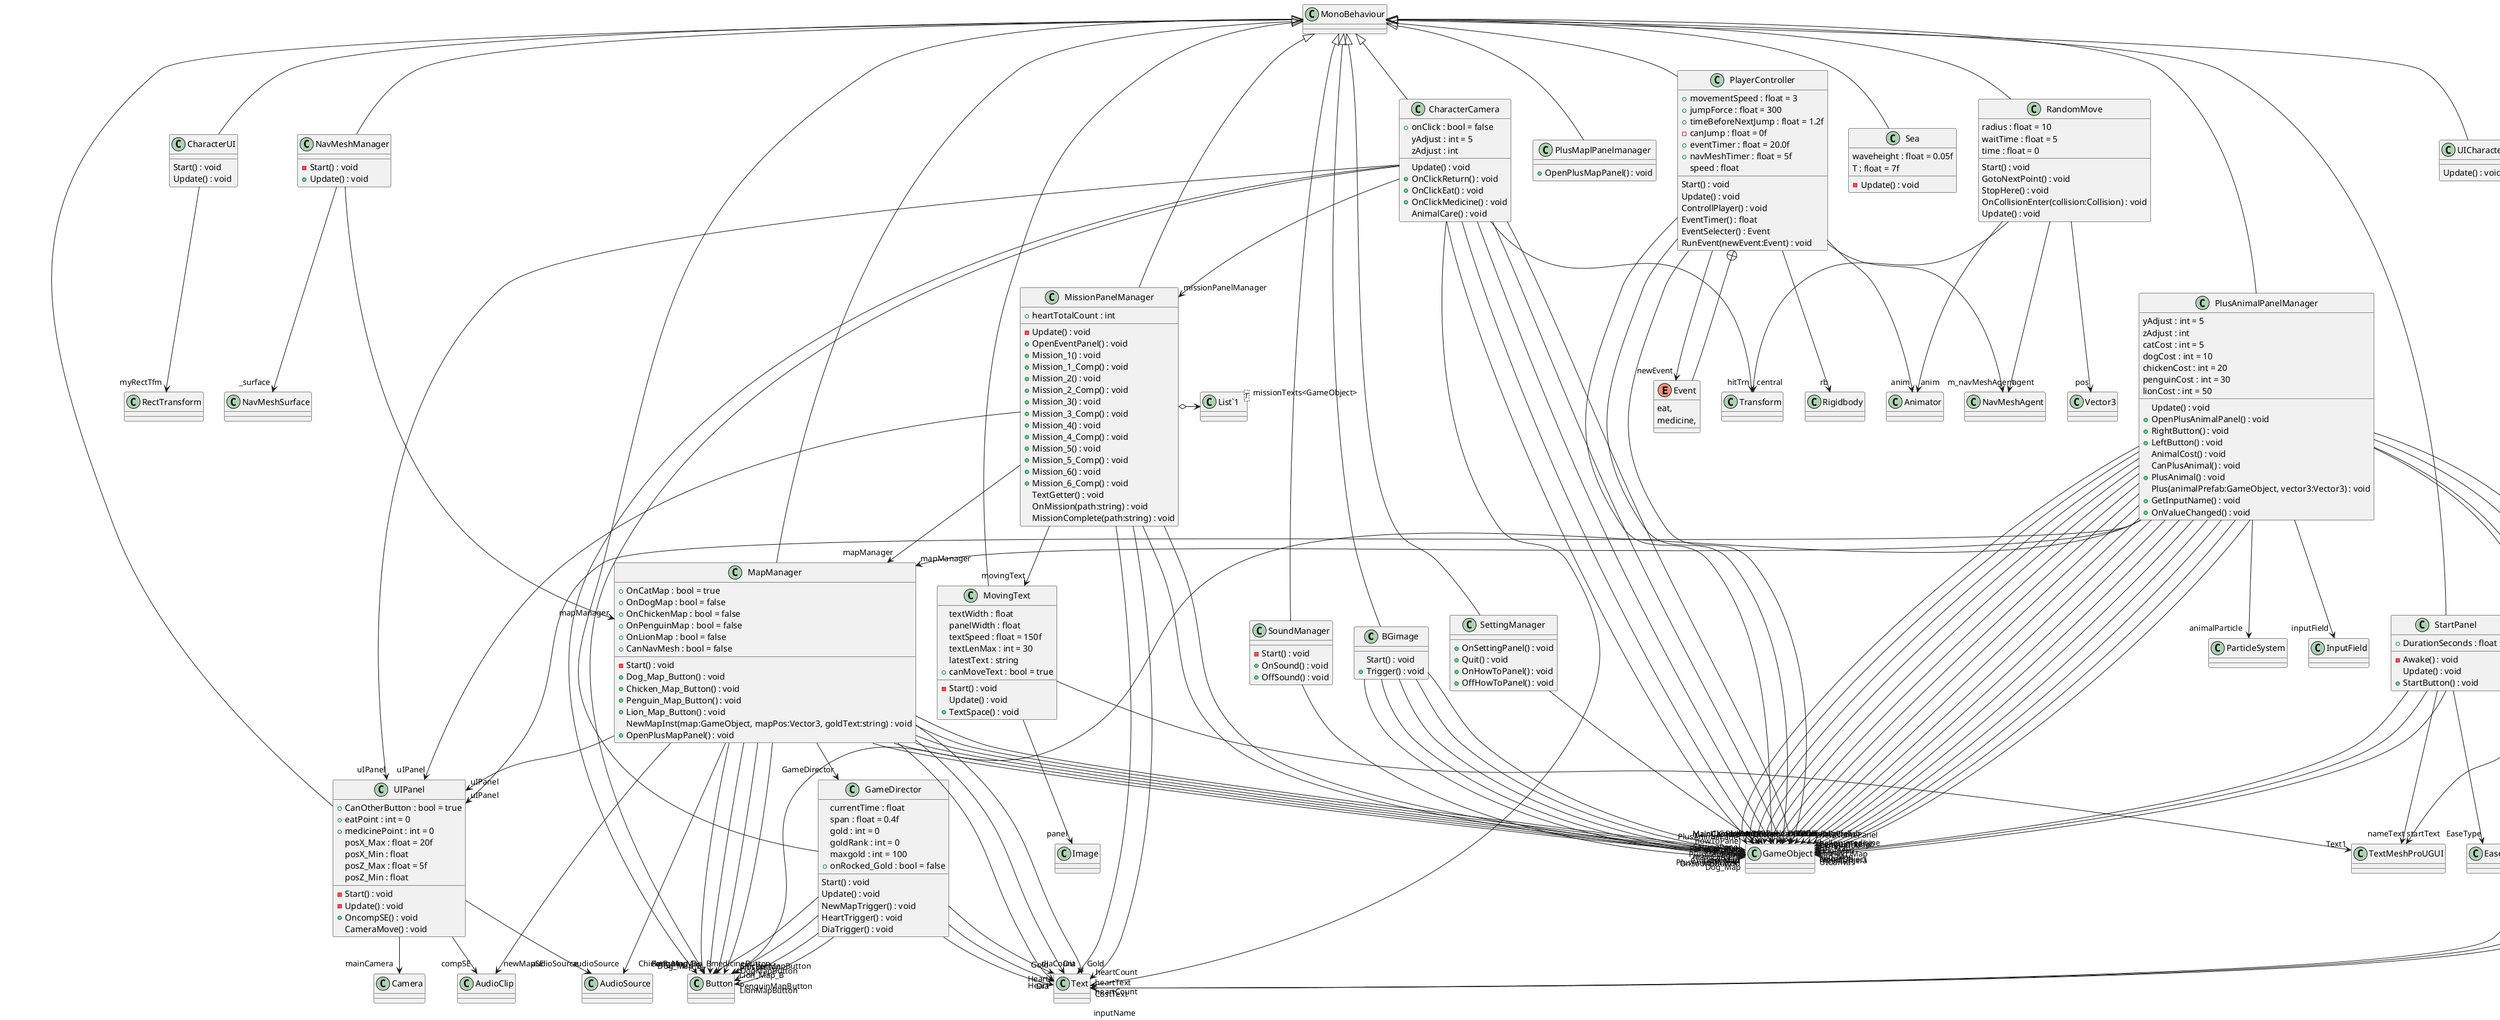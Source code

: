 @startuml
class BGimage {
    Start() : void
    + Trigger() : void
}
MonoBehaviour <|-- BGimage
BGimage --> "PlusAnimlalPanel" GameObject
BGimage --> "PlusMapPanel" GameObject
BGimage --> "MissionView" GameObject
BGimage --> "SettingPanel" GameObject
BGimage --> "HowToPanel" GameObject
class CharacterCamera {
    + onClick : bool = false
    yAdjust : int = 5
    zAdjust : int
    Update() : void
    + OnClickReturn() : void
    + OnClickEat() : void
    + OnClickMedicine() : void
    AnimalCare() : void
}
MonoBehaviour <|-- CharacterCamera
CharacterCamera --> "MainCamera" GameObject
CharacterCamera --> "ZoomOutButton" GameObject
CharacterCamera --> "eatButton" Button
CharacterCamera --> "medicineButton" Button
CharacterCamera --> "uIPanel" UIPanel
CharacterCamera --> "heartPrefab" GameObject
CharacterCamera --> "heartPoint" GameObject
CharacterCamera --> "heartCount" Text
CharacterCamera --> "missionPanelManager" MissionPanelManager
CharacterCamera --> "hitTrn" Transform
CharacterCamera --> "hitObj" GameObject
class CharacterUI {
    Start() : void
    Update() : void
}
MonoBehaviour <|-- CharacterUI
CharacterUI --> "myRectTfm" RectTransform
class GameDirector {
    currentTime : float
    span : float = 0.4f
    gold : int = 0
    goldRank : int = 0
    maxgold : int = 100
    + onRocked_Gold : bool = false
    Start() : void
    Update() : void
    NewMapTrigger() : void
    HeartTrigger() : void
    DiaTrigger() : void
}
MonoBehaviour <|-- GameDirector
GameDirector --> "Heart" Text
GameDirector --> "Dia" Text
GameDirector --> "Gold" Text
GameDirector --> "DogMapButton" Button
GameDirector --> "ChickenMapButton" Button
GameDirector --> "PenguinMapButton" Button
GameDirector --> "LionMapButton" Button
class MapManager {
    + OnCatMap : bool = true
    + OnDogMap : bool = false
    + OnChickenMap : bool = false
    + OnPenguinMap : bool = false
    + OnLionMap : bool = false
    + CanNavMesh : bool = false
    - Start() : void
    + Dog_Map_Button() : void
    + Chicken_Map_Button() : void
    + Penguin_Map_Button() : void
    + Lion_Map_Button() : void
    NewMapInst(map:GameObject, mapPos:Vector3, goldText:string) : void
    + OpenPlusMapPanel() : void
}
MonoBehaviour <|-- MapManager
MapManager --> "Dog_Map" GameObject
MapManager --> "Chicken_Map" GameObject
MapManager --> "Penguin_Map" GameObject
MapManager --> "Lion_Map" GameObject
MapManager --> "PlusMapPanel" GameObject
MapManager --> "Dog_Map_B" Button
MapManager --> "Chicken_Map_B" Button
MapManager --> "Penguin_Map_B" Button
MapManager --> "Lion_Map_B" Button
MapManager --> "GameDirector" GameDirector
MapManager --> "audioSource" AudioSource
MapManager --> "newMapSE" AudioClip
MapManager --> "mainCamera" GameObject
MapManager --> "uIPanel" UIPanel
MapManager --> "Heart" Text
MapManager --> "Dia" Text
MapManager --> "Gold" Text
class MissionPanelManager {
    + heartTotalCount : int
    - Update() : void
    + OpenEventPanel() : void
    + Mission_1() : void
    + Mission_1_Comp() : void
    + Mission_2() : void
    + Mission_2_Comp() : void
    + Mission_3() : void
    + Mission_3_Comp() : void
    + Mission_4() : void
    + Mission_4_Comp() : void
    + Mission_5() : void
    + Mission_5_Comp() : void
    + Mission_6() : void
    + Mission_6_Comp() : void
    TextGetter() : void
    OnMission(path:string) : void
    MissionComplete(path:string) : void
}
class "List`1"<T> {
}
MonoBehaviour <|-- MissionPanelManager
MissionPanelManager --> "uIPanel" UIPanel
MissionPanelManager --> "mapManager" MapManager
MissionPanelManager --> "diaPrefab" GameObject
MissionPanelManager --> "diaPoint" GameObject
MissionPanelManager --> "diaCount" Text
MissionPanelManager --> "heartCount" Text
MissionPanelManager --> "movingText" MovingText
MissionPanelManager o-> "missionTexts<GameObject>" "List`1"
class MovingText {
    textWidth : float
    panelWidth : float
    textSpeed : float = 150f
    textLenMax : int = 30
    latestText : string
    + canMoveText : bool = true
    - Start() : void
    Update() : void
    + TextSpace() : void
}
MonoBehaviour <|-- MovingText
MovingText --> "Text1" TextMeshProUGUI
MovingText --> "panel" Image
class NavMeshManager {
    - Start() : void
    + Update() : void
}
MonoBehaviour <|-- NavMeshManager
NavMeshManager --> "_surface" NavMeshSurface
NavMeshManager --> "mapManager" MapManager
class PlayerController {
    + movementSpeed : float = 3
    + jumpForce : float = 300
    + timeBeforeNextJump : float = 1.2f
    - canJump : float = 0f
    + eventTimer : float = 20.0f
    + navMeshTimer : float = 5f
    speed : float
    Start() : void
    Update() : void
    ControllPlayer() : void
    EventTimer() : float
    EventSelecter() : Event
    RunEvent(newEvent:Event) : void
}
enum Event {
    eat,
    medicine,
}
MonoBehaviour <|-- PlayerController
PlayerController --> "anim" Animator
PlayerController --> "rb" Rigidbody
PlayerController --> "m_navMeshAgent" NavMeshAgent
PlayerController --> "newEvent" Event
PlayerController --> "animal" GameObject
PlayerController --> "balloon_eat" GameObject
PlayerController --> "ballon_medicine" GameObject
PlayerController +-- Event
class PlusAnimalPanelManager {
    yAdjust : int = 5
    zAdjust : int
    catCost : int = 5
    dogCost : int = 10
    chickenCost : int = 20
    penguinCost : int = 30
    lionCost : int = 50
    Update() : void
    + OpenPlusAnimalPanel() : void
    + RightButton() : void
    + LeftButton() : void
    AnimalCost() : void
    CanPlusAnimal() : void
    + PlusAnimal() : void
    Plus(animalPrefab:GameObject, vector3:Vector3) : void
    + GetInputName() : void
    + OnValueChanged() : void
}
MonoBehaviour <|-- PlusAnimalPanelManager
PlusAnimalPanelManager --> "PlusAnimalPanel" GameObject
PlusAnimalPanelManager --> "mainCamera" GameObject
PlusAnimalPanelManager --> "UICamera" GameObject
PlusAnimalPanelManager --> "R_Button" GameObject
PlusAnimalPanelManager --> "L_Button" GameObject
PlusAnimalPanelManager --> "CatPrefab" GameObject
PlusAnimalPanelManager --> "DogPrefab" GameObject
PlusAnimalPanelManager --> "ChickenPrefab" GameObject
PlusAnimalPanelManager --> "PenguinPrefab" GameObject
PlusAnimalPanelManager --> "LionPrefab" GameObject
PlusAnimalPanelManager --> "newNamePanel" GameObject
PlusAnimalPanelManager --> "cat_Map" GameObject
PlusAnimalPanelManager --> "dog_Map" GameObject
PlusAnimalPanelManager --> "chicken_Map" GameObject
PlusAnimalPanelManager --> "penguin_Map" GameObject
PlusAnimalPanelManager --> "lion_Map" GameObject
PlusAnimalPanelManager --> "plusButton" Button
PlusAnimalPanelManager --> "mapManager" MapManager
PlusAnimalPanelManager --> "uIPanel" UIPanel
PlusAnimalPanelManager --> "nameText" TextMeshProUGUI
PlusAnimalPanelManager --> "heartText" Text
PlusAnimalPanelManager --> "CostText" Text
PlusAnimalPanelManager --> "animalParticle" ParticleSystem
PlusAnimalPanelManager --> "animal" GameObject
PlusAnimalPanelManager --> "inputField" InputField
PlusAnimalPanelManager --> "inputName" Text
class PlusMaplPanelmanager {
    + OpenPlusMapPanel() : void
}
MonoBehaviour <|-- PlusMaplPanelmanager
class RandomMove {
    radius : float = 10
    waitTime : float = 5
    time : float = 0
    Start() : void
    GotoNextPoint() : void
    StopHere() : void
    OnCollisionEnter(collision:Collision) : void
    Update() : void
}
MonoBehaviour <|-- RandomMove
RandomMove --> "central" Transform
RandomMove --> "agent" NavMeshAgent
RandomMove --> "anim" Animator
RandomMove --> "pos" Vector3
class Sea {
    waveheight : float = 0.05f
    T : float = 7f
    - Update() : void
}
MonoBehaviour <|-- Sea
class SettingManager {
    + OnSettingPanel() : void
    + Quit() : void
    + OnHowToPanel() : void
    + OffHowToPanel() : void
}
MonoBehaviour <|-- SettingManager
SettingManager --> "howToPanel" GameObject
class SoundManager {
    - Start() : void
    + OnSound() : void
    + OffSound() : void
}
MonoBehaviour <|-- SoundManager
SoundManager --> "OnSoundButton" GameObject
class StartPanel {
    + DurationSeconds : float
    - Awake() : void
    Update() : void
    + StartButton() : void
}
MonoBehaviour <|-- StartPanel
StartPanel --> "targetObject" GameObject
StartPanel --> "mainCamera" GameObject
StartPanel --> "UICanvas" GameObject
StartPanel --> "startText" TextMeshProUGUI
StartPanel --> "EaseType" Ease
class UICharacter {
    Update() : void
}
MonoBehaviour <|-- UICharacter
class UIPanel {
    + CanOtherButton : bool = true
    + eatPoint : int = 0
    + medicinePoint : int = 0
    posX_Max : float = 20f
    posX_Min : float
    posZ_Max : float = 5f
    posZ_Min : float
    - Start() : void
    - Update() : void
    + OncompSE() : void
    CameraMove() : void
}
MonoBehaviour <|-- UIPanel
UIPanel --> "mainCamera" Camera
UIPanel --> "compSE" AudioClip
UIPanel --> "audioSource" AudioSource
@enduml
